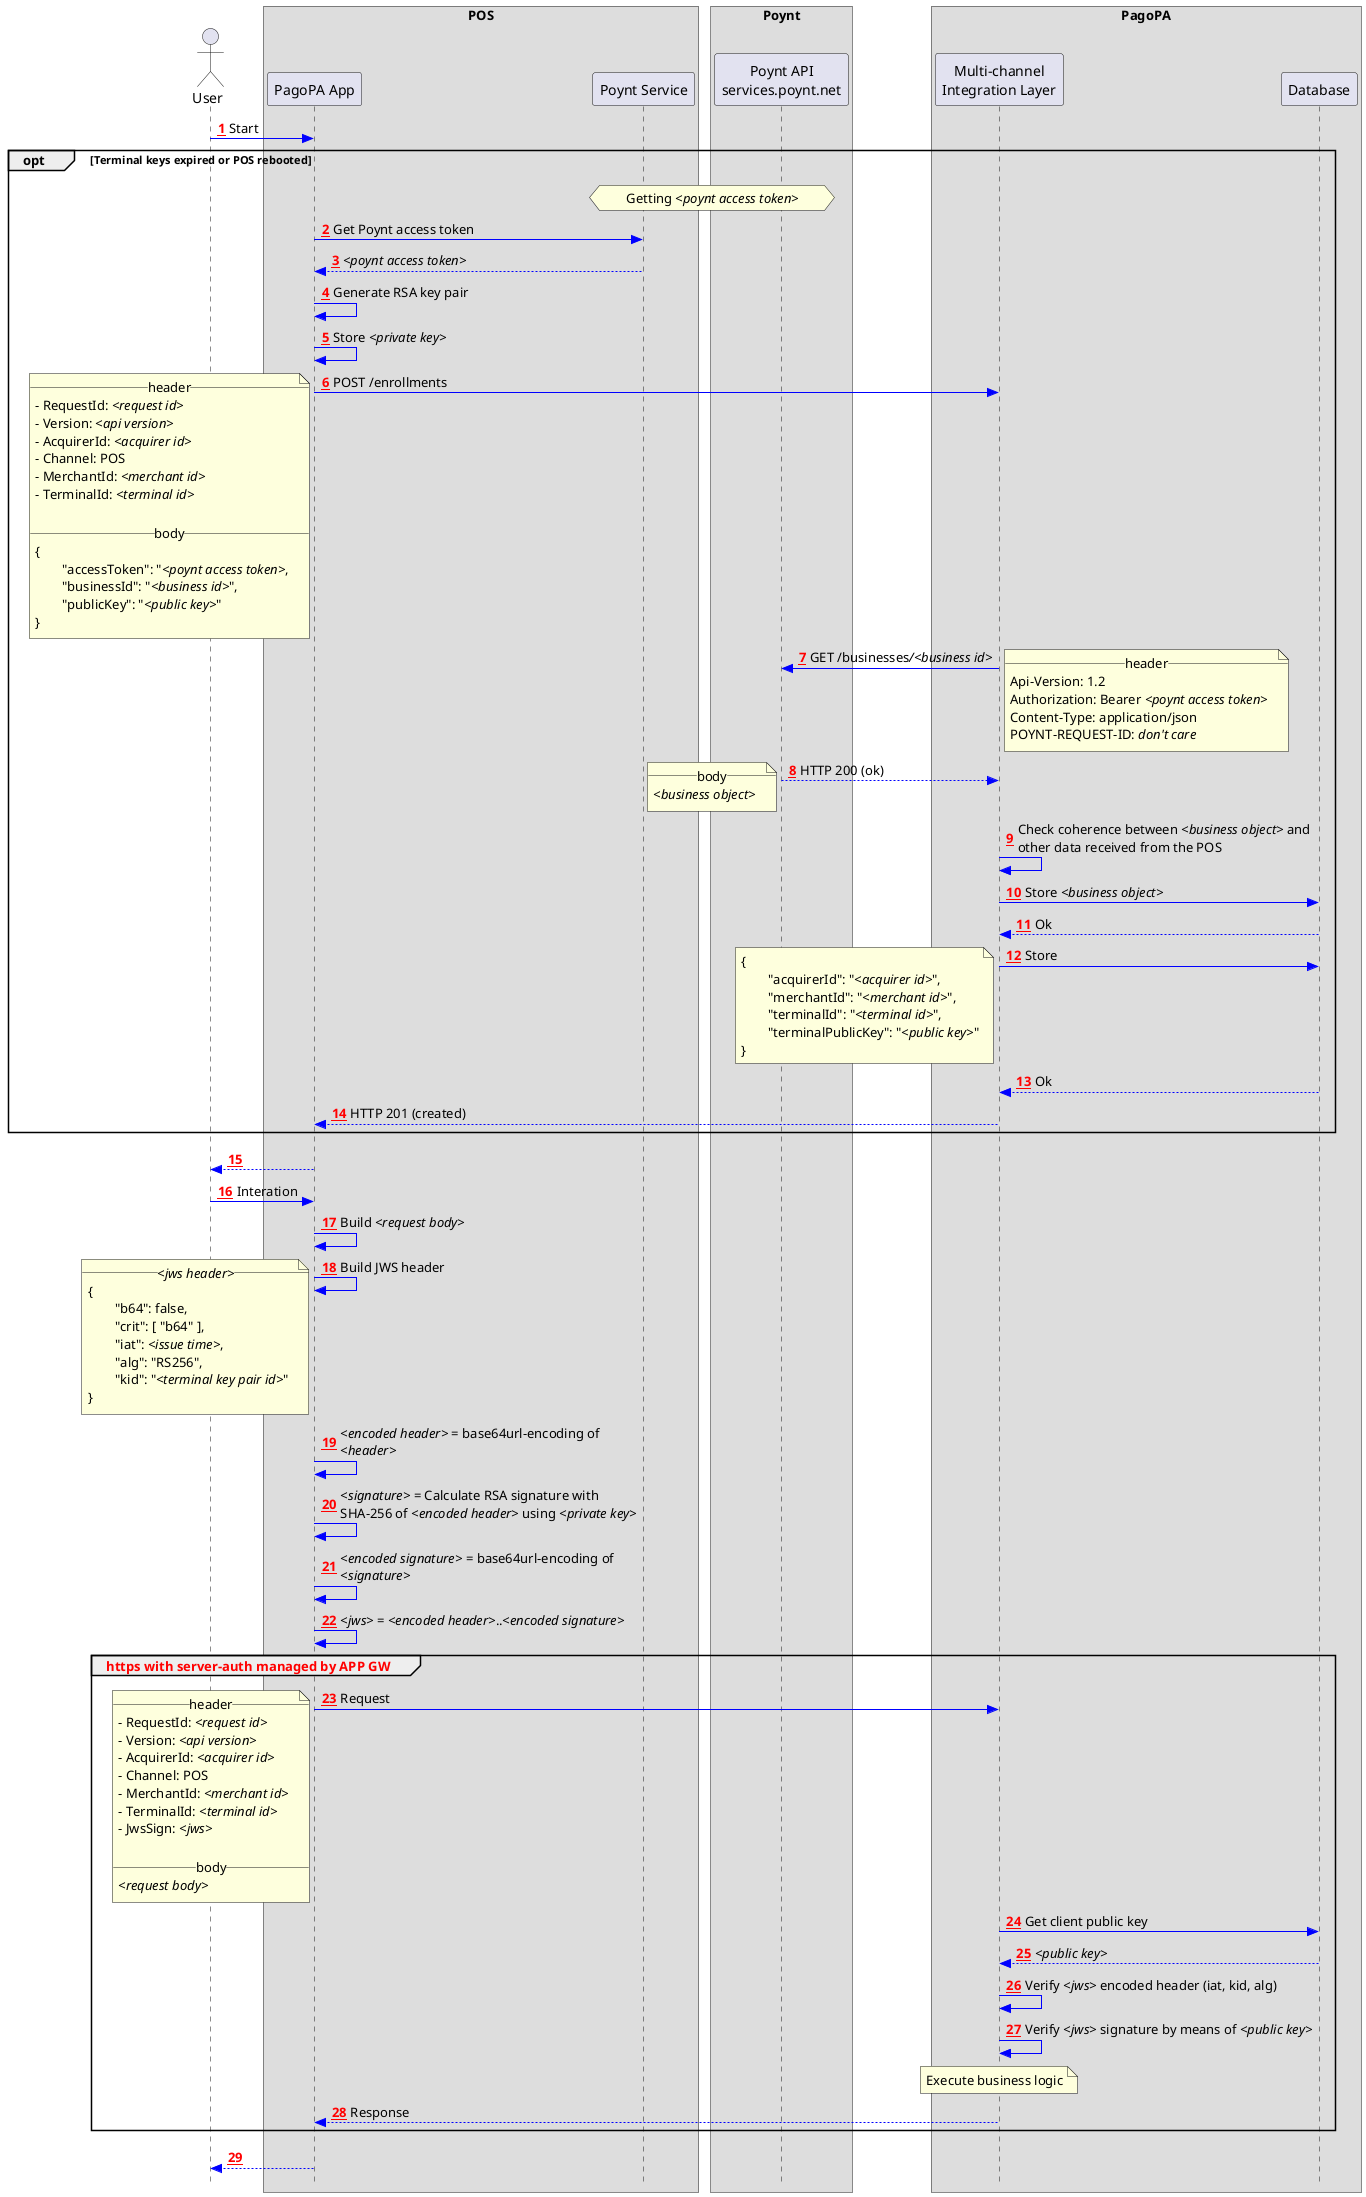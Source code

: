 @startuml

!pragma teoz true
skinparam style strictuml
skinparam maxMessageSize 300
skinparam sequenceMessageAlign left
skinparam sequenceArrowColor #blue
autonumber "<font color='red'><b><u>##</u></b></font>"


actor "User" as USR

box "POS"
	participant "PagoPA App" as APP
	participant "Poynt Service" as SRV
end box

box "Poynt"
	participant "Poynt API\nservices.poynt.net" as PNT
end box

box "PagoPA"
	participant "Multi-channel\nIntegration Layer" as MIL
	participant "Database" as DBS
end box


USR ->  APP: Start

opt Terminal keys expired or POS rebooted
	hnote over SRV, PNT: Getting //<poynt access token>//

	APP ->  SRV : Get Poynt access token
	SRV --> APP : //<poynt access token>//

	APP ->  APP : Generate RSA key pair
	APP ->  APP : Store //<private key>//
	
	APP ->  MIL : POST /enrollments
		note left
			__header__
			- RequestId: //<request id>//
			- Version: //<api version>//
			- AcquirerId: //<acquirer id>//
			- Channel: POS
			- MerchantId: //<merchant id>//
			- TerminalId: //<terminal id>//
			
			__body__
			{
				"accessToken": "//<poynt access token>//,
				"businessId": "//<business id>//",
				"publicKey": "//<public key>//"
			}
		end note
	
	MIL ->  PNT : GET /businesses///<business id>//
		note right
			__header__
			Api-Version: 1.2
			Authorization: Bearer //<poynt access token>//
			Content-Type: application/json
			POYNT-REQUEST-ID: //don't care//
		end note

	PNT --> MIL : HTTP 200 (ok)
		note left
			__body__
			//<business object>//
		end note
	
	MIL ->  MIL : Check coherence between //<business object>// and other data received from the POS
	
	MIL ->  DBS : Store //<business object>//
	DBS --> MIL : Ok
	
	MIL ->  DBS : Store
		note left
			{
				"acquirerId": "//<acquirer id>//",
				"merchantId": "//<merchant id>//",
				"terminalId": "//<terminal id>//",
				"terminalPublicKey": "//<public key>//"
			}
		end note
	
	DBS --> MIL : Ok
	
	MIL --> APP : HTTP 201 (created)
end opt

APP --> USR


USR ->  APP : Interation
APP ->  APP : Build //<request body>//
APP ->  APP : Build JWS header
	note left
		__//<jws header>//__
		{
			"b64": false,
			"crit": [ "b64" ],
			"iat": //<issue time>//,
			"alg": "RS256",
			"kid": "//<terminal key pair id>//"
		}
	end note
	
APP ->  APP : //<encoded header>// = base64url-encoding of //<header>//
APP ->  APP : //<signature>// = Calculate RSA signature with SHA-256 of //<encoded header>// using //<private key>//
APP ->  APP : //<encoded signature>// = base64url-encoding of //<signature>//
APP ->  APP : //<jws>// = //<encoded header>//..//<encoded signature>//
group <font color="red">https with server-auth managed by APP GW</font>
	APP ->  MIL : Request
		note left
			__header__
			- RequestId: //<request id>//
			- Version: //<api version>//
			- AcquirerId: //<acquirer id>//
			- Channel: POS
			- MerchantId: //<merchant id>//
			- TerminalId: //<terminal id>//
			- JwsSign: //<jws>//
			
			__body__
			//<request body>//
		end note
	
	MIL ->  DBS : Get client public key
	DBS --> MIL : //<public key>//
	MIL ->  MIL : Verify //<jws>// encoded header (iat, kid, alg)
	MIL ->  MIL : Verify //<jws>// signature by means of //<public key>//
	
	note over MIL
		Execute business logic
	end note

	MIL --> APP : Response 
end

APP --> USR

@enduml